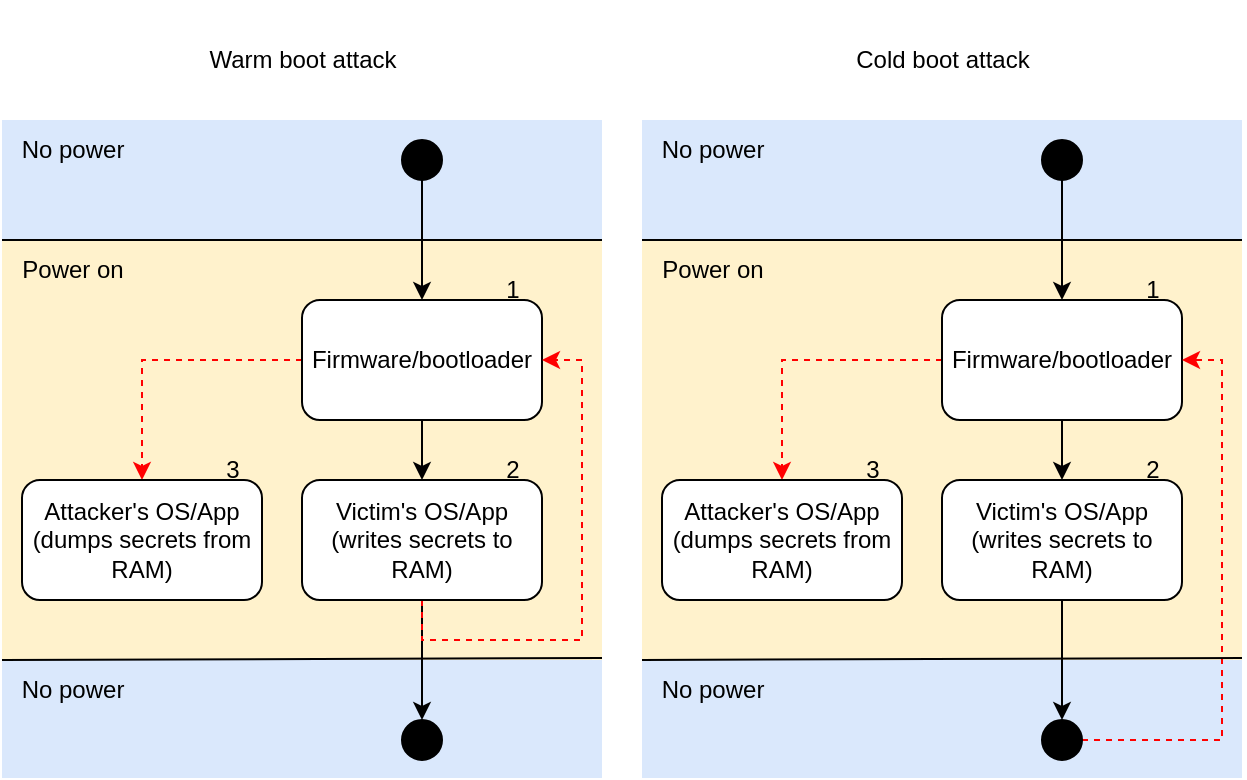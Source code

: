 <mxfile version="26.2.14">
  <diagram name="Page-1" id="sDtihLktQHUNXPWERiSM">
    <mxGraphModel dx="815" dy="455" grid="1" gridSize="10" guides="1" tooltips="1" connect="1" arrows="1" fold="1" page="1" pageScale="1" pageWidth="850" pageHeight="1100" math="0" shadow="0">
      <root>
        <mxCell id="0" />
        <mxCell id="1" parent="0" />
        <mxCell id="X6mBCnVamGPfx6dqybbW-12" value="" style="rounded=0;whiteSpace=wrap;html=1;fillColor=#dae8fc;strokeColor=none;" vertex="1" parent="1">
          <mxGeometry x="230" y="489" width="300" height="60" as="geometry" />
        </mxCell>
        <mxCell id="X6mBCnVamGPfx6dqybbW-9" value="" style="rounded=0;whiteSpace=wrap;html=1;fillColor=#fff2cc;strokeColor=none;" vertex="1" parent="1">
          <mxGeometry x="230" y="280" width="300" height="210" as="geometry" />
        </mxCell>
        <mxCell id="X6mBCnVamGPfx6dqybbW-7" value="" style="rounded=0;whiteSpace=wrap;html=1;fillColor=#dae8fc;strokeColor=none;" vertex="1" parent="1">
          <mxGeometry x="230" y="220" width="300" height="60" as="geometry" />
        </mxCell>
        <mxCell id="X6mBCnVamGPfx6dqybbW-8" style="edgeStyle=orthogonalEdgeStyle;rounded=0;orthogonalLoop=1;jettySize=auto;html=1;exitX=0.5;exitY=1;exitDx=0;exitDy=0;entryX=0.5;entryY=0;entryDx=0;entryDy=0;" edge="1" parent="1" source="X6mBCnVamGPfx6dqybbW-1" target="X6mBCnVamGPfx6dqybbW-4">
          <mxGeometry relative="1" as="geometry" />
        </mxCell>
        <mxCell id="X6mBCnVamGPfx6dqybbW-24" style="edgeStyle=orthogonalEdgeStyle;rounded=0;orthogonalLoop=1;jettySize=auto;html=1;exitX=0;exitY=0.5;exitDx=0;exitDy=0;strokeColor=light-dark(#ff0000, #ededed);dashed=1;" edge="1" parent="1" source="X6mBCnVamGPfx6dqybbW-1" target="X6mBCnVamGPfx6dqybbW-23">
          <mxGeometry relative="1" as="geometry" />
        </mxCell>
        <mxCell id="X6mBCnVamGPfx6dqybbW-1" value="Firmware/bootloader" style="rounded=1;whiteSpace=wrap;html=1;" vertex="1" parent="1">
          <mxGeometry x="380" y="310" width="120" height="60" as="geometry" />
        </mxCell>
        <mxCell id="X6mBCnVamGPfx6dqybbW-5" style="edgeStyle=orthogonalEdgeStyle;rounded=0;orthogonalLoop=1;jettySize=auto;html=1;exitX=0.5;exitY=1;exitDx=0;exitDy=0;entryX=0.5;entryY=0;entryDx=0;entryDy=0;" edge="1" parent="1" source="X6mBCnVamGPfx6dqybbW-2" target="X6mBCnVamGPfx6dqybbW-1">
          <mxGeometry relative="1" as="geometry" />
        </mxCell>
        <mxCell id="X6mBCnVamGPfx6dqybbW-2" value="" style="ellipse;whiteSpace=wrap;html=1;aspect=fixed;fillColor=#000000;" vertex="1" parent="1">
          <mxGeometry x="430" y="230" width="20" height="20" as="geometry" />
        </mxCell>
        <mxCell id="X6mBCnVamGPfx6dqybbW-15" style="edgeStyle=orthogonalEdgeStyle;rounded=0;orthogonalLoop=1;jettySize=auto;html=1;exitX=0.5;exitY=1;exitDx=0;exitDy=0;entryX=0.5;entryY=0;entryDx=0;entryDy=0;" edge="1" parent="1" source="X6mBCnVamGPfx6dqybbW-4" target="X6mBCnVamGPfx6dqybbW-13">
          <mxGeometry relative="1" as="geometry" />
        </mxCell>
        <mxCell id="X6mBCnVamGPfx6dqybbW-21" style="edgeStyle=orthogonalEdgeStyle;rounded=0;orthogonalLoop=1;jettySize=auto;html=1;exitX=0.5;exitY=1;exitDx=0;exitDy=0;entryX=1;entryY=0.5;entryDx=0;entryDy=0;fillColor=#f8cecc;strokeColor=light-dark(#ff0000, #d7817e);dashed=1;" edge="1" parent="1" source="X6mBCnVamGPfx6dqybbW-4" target="X6mBCnVamGPfx6dqybbW-1">
          <mxGeometry relative="1" as="geometry">
            <Array as="points">
              <mxPoint x="440" y="480" />
              <mxPoint x="520" y="480" />
              <mxPoint x="520" y="340" />
            </Array>
          </mxGeometry>
        </mxCell>
        <mxCell id="X6mBCnVamGPfx6dqybbW-4" value="&lt;div&gt;Victim&#39;s OS/App&lt;br&gt;(writes secrets to&lt;br&gt;RAM)&lt;br&gt;&lt;/div&gt;" style="rounded=1;whiteSpace=wrap;html=1;" vertex="1" parent="1">
          <mxGeometry x="380" y="400" width="120" height="60" as="geometry" />
        </mxCell>
        <mxCell id="X6mBCnVamGPfx6dqybbW-6" value="" style="endArrow=none;html=1;rounded=0;exitX=0;exitY=0;exitDx=0;exitDy=0;entryX=1;entryY=0;entryDx=0;entryDy=0;" edge="1" parent="1" source="X6mBCnVamGPfx6dqybbW-9" target="X6mBCnVamGPfx6dqybbW-9">
          <mxGeometry width="50" height="50" relative="1" as="geometry">
            <mxPoint x="380" y="280" as="sourcePoint" />
            <mxPoint x="500" y="280" as="targetPoint" />
          </mxGeometry>
        </mxCell>
        <mxCell id="X6mBCnVamGPfx6dqybbW-13" value="" style="ellipse;whiteSpace=wrap;html=1;aspect=fixed;fillColor=#000000;" vertex="1" parent="1">
          <mxGeometry x="430" y="520" width="20" height="20" as="geometry" />
        </mxCell>
        <mxCell id="X6mBCnVamGPfx6dqybbW-14" value="" style="endArrow=none;html=1;rounded=0;exitX=0;exitY=1;exitDx=0;exitDy=0;entryX=1;entryY=0;entryDx=0;entryDy=0;" edge="1" parent="1" source="X6mBCnVamGPfx6dqybbW-9" target="X6mBCnVamGPfx6dqybbW-12">
          <mxGeometry width="50" height="50" relative="1" as="geometry">
            <mxPoint x="380" y="490" as="sourcePoint" />
            <mxPoint x="500" y="490" as="targetPoint" />
          </mxGeometry>
        </mxCell>
        <mxCell id="X6mBCnVamGPfx6dqybbW-19" value="1" style="text;html=1;align=center;verticalAlign=middle;resizable=0;points=[];autosize=1;strokeColor=none;fillColor=none;" vertex="1" parent="1">
          <mxGeometry x="470" y="290" width="30" height="30" as="geometry" />
        </mxCell>
        <mxCell id="X6mBCnVamGPfx6dqybbW-20" value="2" style="text;html=1;align=center;verticalAlign=middle;resizable=0;points=[];autosize=1;strokeColor=none;fillColor=none;" vertex="1" parent="1">
          <mxGeometry x="470" y="380" width="30" height="30" as="geometry" />
        </mxCell>
        <mxCell id="X6mBCnVamGPfx6dqybbW-23" value="Attacker&#39;s OS/App&lt;br&gt;(dumps secrets from&lt;br&gt;RAM)" style="rounded=1;whiteSpace=wrap;html=1;" vertex="1" parent="1">
          <mxGeometry x="240" y="400" width="120" height="60" as="geometry" />
        </mxCell>
        <mxCell id="X6mBCnVamGPfx6dqybbW-26" value="No power" style="text;html=1;align=center;verticalAlign=middle;resizable=0;points=[];autosize=1;strokeColor=none;fillColor=none;" vertex="1" parent="1">
          <mxGeometry x="230" y="220" width="70" height="30" as="geometry" />
        </mxCell>
        <mxCell id="X6mBCnVamGPfx6dqybbW-28" value="Power on" style="text;html=1;align=center;verticalAlign=middle;resizable=0;points=[];autosize=1;strokeColor=none;fillColor=none;" vertex="1" parent="1">
          <mxGeometry x="230" y="280" width="70" height="30" as="geometry" />
        </mxCell>
        <mxCell id="X6mBCnVamGPfx6dqybbW-29" value="No power" style="text;html=1;align=center;verticalAlign=middle;resizable=0;points=[];autosize=1;strokeColor=none;fillColor=none;" vertex="1" parent="1">
          <mxGeometry x="230" y="490" width="70" height="30" as="geometry" />
        </mxCell>
        <mxCell id="X6mBCnVamGPfx6dqybbW-30" value="3" style="text;html=1;align=center;verticalAlign=middle;resizable=0;points=[];autosize=1;strokeColor=none;fillColor=none;" vertex="1" parent="1">
          <mxGeometry x="330" y="380" width="30" height="30" as="geometry" />
        </mxCell>
        <mxCell id="X6mBCnVamGPfx6dqybbW-31" value="" style="rounded=0;whiteSpace=wrap;html=1;fillColor=#dae8fc;strokeColor=none;" vertex="1" parent="1">
          <mxGeometry x="550" y="489" width="300" height="60" as="geometry" />
        </mxCell>
        <mxCell id="X6mBCnVamGPfx6dqybbW-32" value="" style="rounded=0;whiteSpace=wrap;html=1;fillColor=#fff2cc;strokeColor=none;" vertex="1" parent="1">
          <mxGeometry x="550" y="280" width="300" height="210" as="geometry" />
        </mxCell>
        <mxCell id="X6mBCnVamGPfx6dqybbW-33" value="" style="rounded=0;whiteSpace=wrap;html=1;fillColor=#dae8fc;strokeColor=none;" vertex="1" parent="1">
          <mxGeometry x="550" y="220" width="300" height="60" as="geometry" />
        </mxCell>
        <mxCell id="X6mBCnVamGPfx6dqybbW-34" style="edgeStyle=orthogonalEdgeStyle;rounded=0;orthogonalLoop=1;jettySize=auto;html=1;exitX=0.5;exitY=1;exitDx=0;exitDy=0;entryX=0.5;entryY=0;entryDx=0;entryDy=0;" edge="1" parent="1" source="X6mBCnVamGPfx6dqybbW-36" target="X6mBCnVamGPfx6dqybbW-41">
          <mxGeometry relative="1" as="geometry" />
        </mxCell>
        <mxCell id="X6mBCnVamGPfx6dqybbW-35" style="edgeStyle=orthogonalEdgeStyle;rounded=0;orthogonalLoop=1;jettySize=auto;html=1;exitX=0;exitY=0.5;exitDx=0;exitDy=0;strokeColor=light-dark(#ff0000, #ededed);dashed=1;" edge="1" parent="1" source="X6mBCnVamGPfx6dqybbW-36" target="X6mBCnVamGPfx6dqybbW-47">
          <mxGeometry relative="1" as="geometry" />
        </mxCell>
        <mxCell id="X6mBCnVamGPfx6dqybbW-36" value="Firmware/bootloader" style="rounded=1;whiteSpace=wrap;html=1;" vertex="1" parent="1">
          <mxGeometry x="700" y="310" width="120" height="60" as="geometry" />
        </mxCell>
        <mxCell id="X6mBCnVamGPfx6dqybbW-37" style="edgeStyle=orthogonalEdgeStyle;rounded=0;orthogonalLoop=1;jettySize=auto;html=1;exitX=0.5;exitY=1;exitDx=0;exitDy=0;entryX=0.5;entryY=0;entryDx=0;entryDy=0;" edge="1" parent="1" source="X6mBCnVamGPfx6dqybbW-38" target="X6mBCnVamGPfx6dqybbW-36">
          <mxGeometry relative="1" as="geometry" />
        </mxCell>
        <mxCell id="X6mBCnVamGPfx6dqybbW-38" value="" style="ellipse;whiteSpace=wrap;html=1;aspect=fixed;fillColor=#000000;" vertex="1" parent="1">
          <mxGeometry x="750" y="230" width="20" height="20" as="geometry" />
        </mxCell>
        <mxCell id="X6mBCnVamGPfx6dqybbW-39" style="edgeStyle=orthogonalEdgeStyle;rounded=0;orthogonalLoop=1;jettySize=auto;html=1;exitX=0.5;exitY=1;exitDx=0;exitDy=0;entryX=0.5;entryY=0;entryDx=0;entryDy=0;" edge="1" parent="1" source="X6mBCnVamGPfx6dqybbW-41" target="X6mBCnVamGPfx6dqybbW-43">
          <mxGeometry relative="1" as="geometry" />
        </mxCell>
        <mxCell id="X6mBCnVamGPfx6dqybbW-40" style="edgeStyle=orthogonalEdgeStyle;rounded=0;orthogonalLoop=1;jettySize=auto;html=1;exitX=1;exitY=0.5;exitDx=0;exitDy=0;entryX=1;entryY=0.5;entryDx=0;entryDy=0;fillColor=#f8cecc;strokeColor=light-dark(#ff0000, #d7817e);dashed=1;" edge="1" parent="1" source="X6mBCnVamGPfx6dqybbW-43" target="X6mBCnVamGPfx6dqybbW-36">
          <mxGeometry relative="1" as="geometry">
            <Array as="points">
              <mxPoint x="840" y="530" />
              <mxPoint x="840" y="340" />
            </Array>
          </mxGeometry>
        </mxCell>
        <mxCell id="X6mBCnVamGPfx6dqybbW-41" value="&lt;div&gt;Victim&#39;s OS/App&lt;br&gt;(writes secrets to&lt;br&gt;RAM)&lt;br&gt;&lt;/div&gt;" style="rounded=1;whiteSpace=wrap;html=1;" vertex="1" parent="1">
          <mxGeometry x="700" y="400" width="120" height="60" as="geometry" />
        </mxCell>
        <mxCell id="X6mBCnVamGPfx6dqybbW-42" value="" style="endArrow=none;html=1;rounded=0;exitX=0;exitY=0;exitDx=0;exitDy=0;entryX=1;entryY=0;entryDx=0;entryDy=0;" edge="1" parent="1" source="X6mBCnVamGPfx6dqybbW-32" target="X6mBCnVamGPfx6dqybbW-32">
          <mxGeometry width="50" height="50" relative="1" as="geometry">
            <mxPoint x="700" y="280" as="sourcePoint" />
            <mxPoint x="820" y="280" as="targetPoint" />
          </mxGeometry>
        </mxCell>
        <mxCell id="X6mBCnVamGPfx6dqybbW-43" value="" style="ellipse;whiteSpace=wrap;html=1;aspect=fixed;fillColor=#000000;" vertex="1" parent="1">
          <mxGeometry x="750" y="520" width="20" height="20" as="geometry" />
        </mxCell>
        <mxCell id="X6mBCnVamGPfx6dqybbW-44" value="" style="endArrow=none;html=1;rounded=0;exitX=0;exitY=1;exitDx=0;exitDy=0;entryX=1;entryY=0;entryDx=0;entryDy=0;" edge="1" parent="1" source="X6mBCnVamGPfx6dqybbW-32" target="X6mBCnVamGPfx6dqybbW-31">
          <mxGeometry width="50" height="50" relative="1" as="geometry">
            <mxPoint x="700" y="490" as="sourcePoint" />
            <mxPoint x="820" y="490" as="targetPoint" />
          </mxGeometry>
        </mxCell>
        <mxCell id="X6mBCnVamGPfx6dqybbW-45" value="1" style="text;html=1;align=center;verticalAlign=middle;resizable=0;points=[];autosize=1;strokeColor=none;fillColor=none;" vertex="1" parent="1">
          <mxGeometry x="790" y="290" width="30" height="30" as="geometry" />
        </mxCell>
        <mxCell id="X6mBCnVamGPfx6dqybbW-46" value="2" style="text;html=1;align=center;verticalAlign=middle;resizable=0;points=[];autosize=1;strokeColor=none;fillColor=none;" vertex="1" parent="1">
          <mxGeometry x="790" y="380" width="30" height="30" as="geometry" />
        </mxCell>
        <mxCell id="X6mBCnVamGPfx6dqybbW-47" value="Attacker&#39;s OS/App&lt;br&gt;(dumps secrets from&lt;br&gt;RAM)" style="rounded=1;whiteSpace=wrap;html=1;" vertex="1" parent="1">
          <mxGeometry x="560" y="400" width="120" height="60" as="geometry" />
        </mxCell>
        <mxCell id="X6mBCnVamGPfx6dqybbW-48" value="No power" style="text;html=1;align=center;verticalAlign=middle;resizable=0;points=[];autosize=1;strokeColor=none;fillColor=none;" vertex="1" parent="1">
          <mxGeometry x="550" y="220" width="70" height="30" as="geometry" />
        </mxCell>
        <mxCell id="X6mBCnVamGPfx6dqybbW-49" value="Power on" style="text;html=1;align=center;verticalAlign=middle;resizable=0;points=[];autosize=1;strokeColor=none;fillColor=none;" vertex="1" parent="1">
          <mxGeometry x="550" y="280" width="70" height="30" as="geometry" />
        </mxCell>
        <mxCell id="X6mBCnVamGPfx6dqybbW-50" value="No power" style="text;html=1;align=center;verticalAlign=middle;resizable=0;points=[];autosize=1;strokeColor=none;fillColor=none;" vertex="1" parent="1">
          <mxGeometry x="550" y="490" width="70" height="30" as="geometry" />
        </mxCell>
        <mxCell id="X6mBCnVamGPfx6dqybbW-51" value="3" style="text;html=1;align=center;verticalAlign=middle;resizable=0;points=[];autosize=1;strokeColor=none;fillColor=none;" vertex="1" parent="1">
          <mxGeometry x="650" y="380" width="30" height="30" as="geometry" />
        </mxCell>
        <mxCell id="X6mBCnVamGPfx6dqybbW-52" value="" style="rounded=0;whiteSpace=wrap;html=1;strokeColor=none;" vertex="1" parent="1">
          <mxGeometry x="230" y="160" width="300" height="60" as="geometry" />
        </mxCell>
        <mxCell id="X6mBCnVamGPfx6dqybbW-53" value="" style="rounded=0;whiteSpace=wrap;html=1;strokeColor=none;" vertex="1" parent="1">
          <mxGeometry x="550" y="160" width="300" height="60" as="geometry" />
        </mxCell>
        <mxCell id="X6mBCnVamGPfx6dqybbW-54" value="Warm boot attack" style="text;html=1;align=center;verticalAlign=middle;resizable=0;points=[];autosize=1;strokeColor=none;fillColor=none;" vertex="1" parent="1">
          <mxGeometry x="320" y="175" width="120" height="30" as="geometry" />
        </mxCell>
        <mxCell id="X6mBCnVamGPfx6dqybbW-55" value="Cold boot attack" style="text;html=1;align=center;verticalAlign=middle;resizable=0;points=[];autosize=1;strokeColor=none;fillColor=none;" vertex="1" parent="1">
          <mxGeometry x="645" y="175" width="110" height="30" as="geometry" />
        </mxCell>
      </root>
    </mxGraphModel>
  </diagram>
</mxfile>
